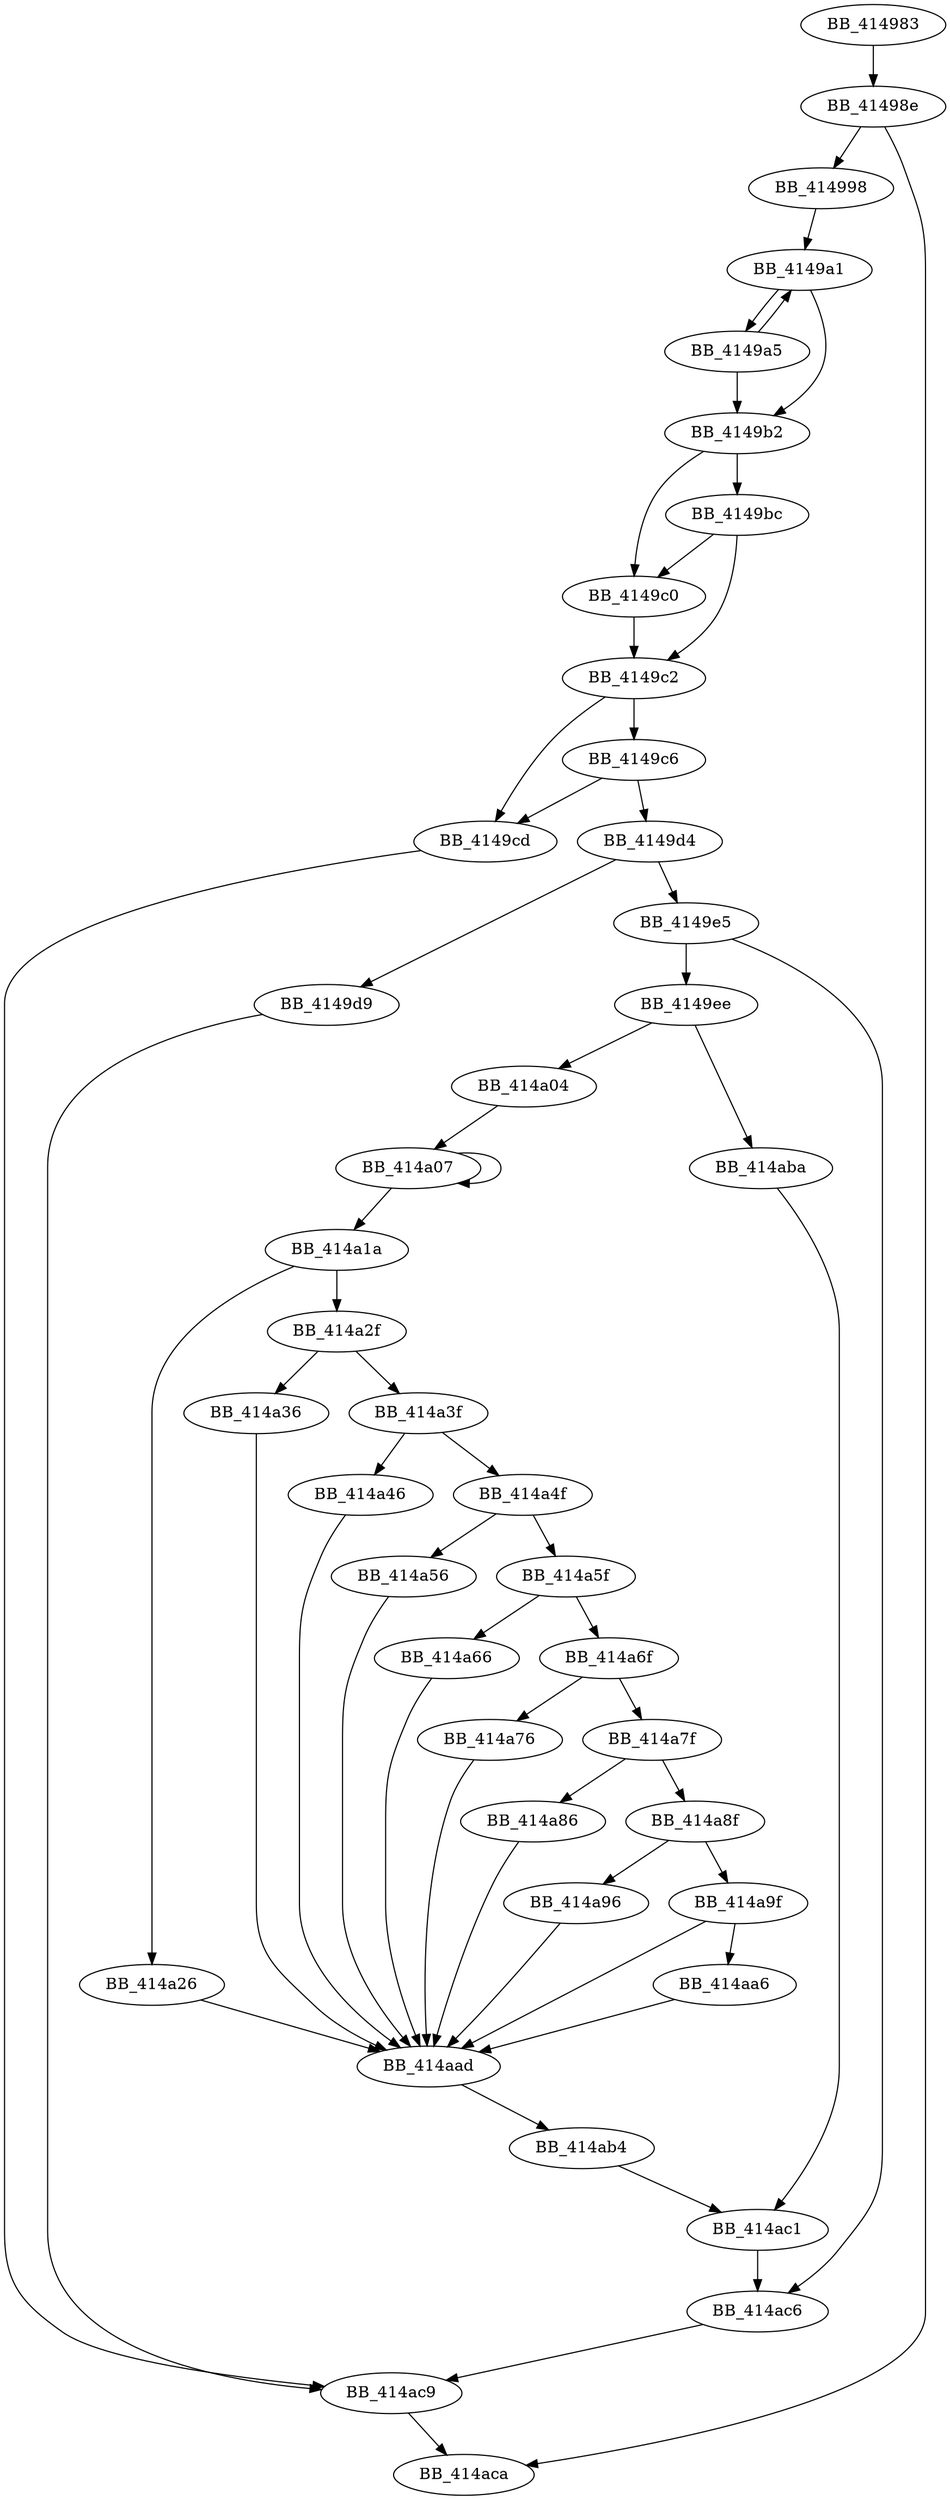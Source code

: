 DiGraph __XcptFilter{
BB_414983->BB_41498e
BB_41498e->BB_414998
BB_41498e->BB_414aca
BB_414998->BB_4149a1
BB_4149a1->BB_4149a5
BB_4149a1->BB_4149b2
BB_4149a5->BB_4149a1
BB_4149a5->BB_4149b2
BB_4149b2->BB_4149bc
BB_4149b2->BB_4149c0
BB_4149bc->BB_4149c0
BB_4149bc->BB_4149c2
BB_4149c0->BB_4149c2
BB_4149c2->BB_4149c6
BB_4149c2->BB_4149cd
BB_4149c6->BB_4149cd
BB_4149c6->BB_4149d4
BB_4149cd->BB_414ac9
BB_4149d4->BB_4149d9
BB_4149d4->BB_4149e5
BB_4149d9->BB_414ac9
BB_4149e5->BB_4149ee
BB_4149e5->BB_414ac6
BB_4149ee->BB_414a04
BB_4149ee->BB_414aba
BB_414a04->BB_414a07
BB_414a07->BB_414a07
BB_414a07->BB_414a1a
BB_414a1a->BB_414a26
BB_414a1a->BB_414a2f
BB_414a26->BB_414aad
BB_414a2f->BB_414a36
BB_414a2f->BB_414a3f
BB_414a36->BB_414aad
BB_414a3f->BB_414a46
BB_414a3f->BB_414a4f
BB_414a46->BB_414aad
BB_414a4f->BB_414a56
BB_414a4f->BB_414a5f
BB_414a56->BB_414aad
BB_414a5f->BB_414a66
BB_414a5f->BB_414a6f
BB_414a66->BB_414aad
BB_414a6f->BB_414a76
BB_414a6f->BB_414a7f
BB_414a76->BB_414aad
BB_414a7f->BB_414a86
BB_414a7f->BB_414a8f
BB_414a86->BB_414aad
BB_414a8f->BB_414a96
BB_414a8f->BB_414a9f
BB_414a96->BB_414aad
BB_414a9f->BB_414aa6
BB_414a9f->BB_414aad
BB_414aa6->BB_414aad
BB_414aad->BB_414ab4
BB_414ab4->BB_414ac1
BB_414aba->BB_414ac1
BB_414ac1->BB_414ac6
BB_414ac6->BB_414ac9
BB_414ac9->BB_414aca
}
